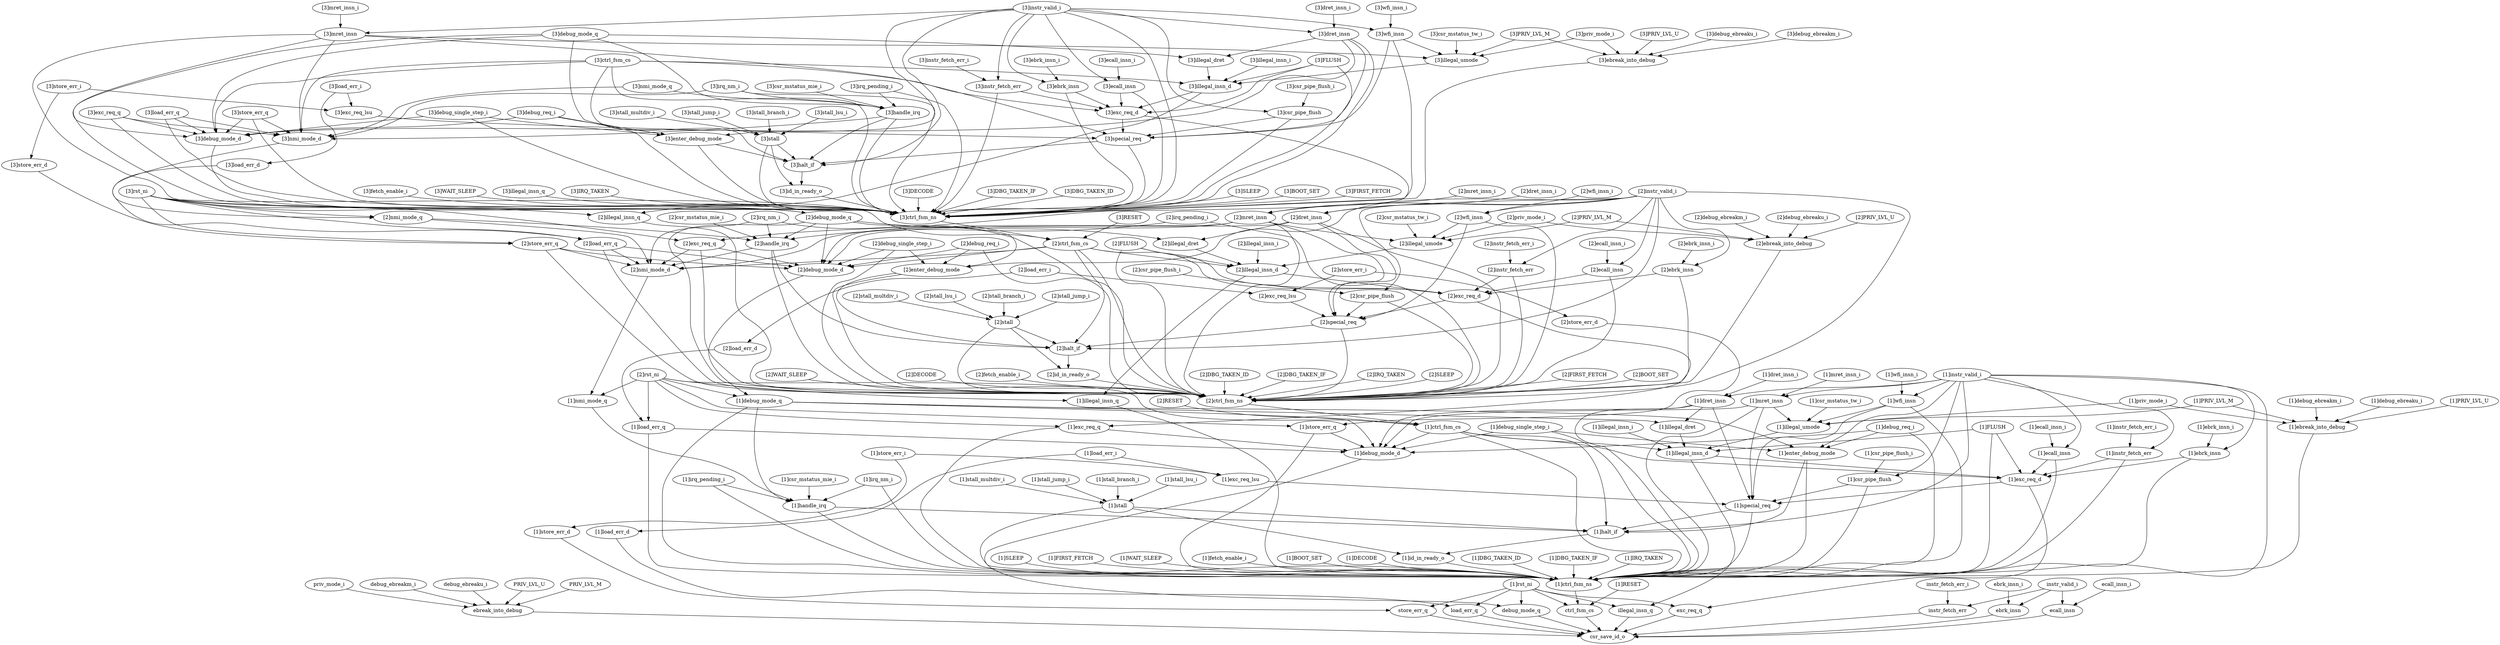 strict digraph "" {
	"[3]irq_nm_i"	 [complexity=64,
		importance=2.51564948449,
		rank=0.0393070231952];
	"[3]handle_irq"	 [complexity=58,
		importance=2.51065186833,
		rank=0.043287101178];
	"[3]irq_nm_i" -> "[3]handle_irq";
	"[3]nmi_mode_d"	 [complexity=37,
		importance=0.709405354871,
		rank=0.0191731176992];
	"[3]irq_nm_i" -> "[3]nmi_mode_d";
	"[3]ctrl_fsm_ns"	 [complexity=49,
		importance=0.810922641547,
		rank=0.0165494416642];
	"[3]irq_nm_i" -> "[3]ctrl_fsm_ns";
	"[1]special_req"	 [complexity=10,
		importance=0.623488914156,
		rank=0.0623488914156];
	"[1]ctrl_fsm_ns"	 [complexity=3,
		importance=0.179937929059,
		rank=0.0599793096864];
	"[1]special_req" -> "[1]ctrl_fsm_ns";
	"[1]halt_if"	 [complexity=7,
		importance=0.20277862224,
		rank=0.0289683746058];
	"[1]special_req" -> "[1]halt_if";
	"[3]exc_req_lsu"	 [complexity=63,
		importance=2.5239393185,
		rank=0.0400625288651];
	"[3]special_req"	 [complexity=56,
		importance=2.51644305162,
		rank=0.0449364830646];
	"[3]exc_req_lsu" -> "[3]special_req";
	"[3]fetch_enable_i"	 [complexity=50,
		importance=0.815920257713,
		rank=0.0163184051543];
	"[3]fetch_enable_i" -> "[3]ctrl_fsm_ns";
	"[3]WAIT_SLEEP"	 [complexity=51,
		importance=0.815920257713,
		rank=0.0159984364258];
	"[3]WAIT_SLEEP" -> "[3]ctrl_fsm_ns";
	"[1]debug_mode_d"	 [complexity=6,
		importance=0.0369781354365,
		rank=0.00616302257276];
	debug_mode_q	 [complexity=4,
		importance=0.0299520606591,
		rank=0.00748801516477];
	"[1]debug_mode_d" -> debug_mode_q;
	"[2]DECODE"	 [complexity=30,
		importance=2.05418376337,
		rank=0.0684727921123];
	"[2]ctrl_fsm_ns"	 [complexity=20,
		importance=0.20491861472,
		rank=0.010245930736];
	"[2]DECODE" -> "[2]ctrl_fsm_ns";
	"[2]csr_pipe_flush"	 [complexity=34,
		importance=0.706093814734,
		rank=0.0207674651392];
	"[2]csr_pipe_flush" -> "[2]ctrl_fsm_ns";
	"[2]special_req"	 [complexity=27,
		importance=0.698430971139,
		rank=0.0258678137459];
	"[2]csr_pipe_flush" -> "[2]special_req";
	"[3]csr_pipe_flush_i"	 [complexity=66,
		importance=2.52910351138,
		rank=0.0383197501724];
	"[3]csr_pipe_flush"	 [complexity=63,
		importance=2.52410589521,
		rank=0.0400651729399];
	"[3]csr_pipe_flush_i" -> "[3]csr_pipe_flush";
	"[2]stall_multdiv_i"	 [complexity=34,
		importance=0.703267758892,
		rank=0.0206843458498];
	"[2]stall"	 [complexity=29,
		importance=0.698270142725,
		rank=0.0240782807836];
	"[2]stall_multdiv_i" -> "[2]stall";
	"[2]rst_ni"	 [complexity=19,
		importance=0.311902647017,
		rank=0.0164159287904];
	"[1]debug_mode_q"	 [complexity=21,
		importance=0.134450550067,
		rank=0.00640240714603];
	"[2]rst_ni" -> "[1]debug_mode_q";
	"[1]exc_req_q"	 [complexity=6,
		importance=0.547903658729,
		rank=0.0913172764548];
	"[2]rst_ni" -> "[1]exc_req_q";
	"[1]load_err_q"	 [complexity=6,
		importance=0.548291795781,
		rank=0.0913819659635];
	"[2]rst_ni" -> "[1]load_err_q";
	"[1]ctrl_fsm_cs"	 [complexity=18,
		importance=0.153452515425,
		rank=0.00852513974584];
	"[2]rst_ni" -> "[1]ctrl_fsm_cs";
	"[1]illegal_insn_q"	 [complexity=4,
		importance=0.189415431775,
		rank=0.0473538579436];
	"[2]rst_ni" -> "[1]illegal_insn_q";
	"[1]store_err_q"	 [complexity=6,
		importance=0.548291795781,
		rank=0.0913819659635];
	"[2]rst_ni" -> "[1]store_err_q";
	"[1]nmi_mode_q"	 [complexity=18,
		importance=0.626855905755,
		rank=0.0348253280975];
	"[2]rst_ni" -> "[1]nmi_mode_q";
	"[1]instr_valid_i"	 [complexity=15,
		importance=0.116029022309,
		rank=0.00773526815391];
	"[1]dret_insn"	 [complexity=21,
		importance=0.133245601192,
		rank=0.0063450286282];
	"[1]instr_valid_i" -> "[1]dret_insn";
	"[1]ecall_insn"	 [complexity=12,
		importance=0.111031406142,
		rank=0.0092526171785];
	"[1]instr_valid_i" -> "[1]ecall_insn";
	"[1]mret_insn"	 [complexity=24,
		importance=0.13796194997,
		rank=0.00574841458209];
	"[1]instr_valid_i" -> "[1]mret_insn";
	"[1]enter_debug_mode"	 [complexity=12,
		importance=0.816752608673,
		rank=0.0680627173894];
	"[1]instr_valid_i" -> "[1]enter_debug_mode";
	"[1]wfi_insn"	 [complexity=24,
		importance=0.13796194997,
		rank=0.00574841458209];
	"[1]instr_valid_i" -> "[1]wfi_insn";
	"[1]instr_fetch_err"	 [complexity=12,
		importance=0.111031406142,
		rank=0.0092526171785];
	"[1]instr_valid_i" -> "[1]instr_fetch_err";
	"[1]instr_valid_i" -> "[1]ctrl_fsm_ns";
	"[1]csr_pipe_flush"	 [complexity=17,
		importance=0.631151757751,
		rank=0.0371265739853];
	"[1]instr_valid_i" -> "[1]csr_pipe_flush";
	"[1]ebrk_insn"	 [complexity=12,
		importance=0.111031406142,
		rank=0.0092526171785];
	"[1]instr_valid_i" -> "[1]ebrk_insn";
	"[1]instr_valid_i" -> "[1]halt_if";
	"[2]load_err_d"	 [complexity=8,
		importance=0.554538737305,
		rank=0.0693173421631];
	"[2]load_err_d" -> "[1]load_err_q";
	"[3]illegal_umode"	 [complexity=76,
		importance=2.55431521368,
		rank=0.0336094107063];
	"[3]illegal_insn_d"	 [complexity=70,
		importance=2.54387599982,
		rank=0.0363410857118];
	"[3]illegal_umode" -> "[3]illegal_insn_d";
	"[2]WAIT_SLEEP"	 [complexity=22,
		importance=0.209916230887,
		rank=0.00954164685849];
	"[2]WAIT_SLEEP" -> "[2]ctrl_fsm_ns";
	"[1]debug_mode_q" -> "[1]debug_mode_d";
	"[1]debug_mode_q" -> "[1]enter_debug_mode";
	"[1]illegal_dret"	 [complexity=18,
		importance=0.125582757598,
		rank=0.00697681986655];
	"[1]debug_mode_q" -> "[1]illegal_dret";
	"[1]handle_irq"	 [complexity=12,
		importance=0.617697730864,
		rank=0.0514748109053];
	"[1]debug_mode_q" -> "[1]handle_irq";
	"[1]debug_mode_q" -> "[1]ctrl_fsm_ns";
	debug_ebreaku_i	 [complexity=11,
		importance=0.0402412198064,
		rank=0.00365829270967];
	ebreak_into_debug	 [complexity=4,
		importance=0.0352436036398,
		rank=0.00881090090994];
	debug_ebreaku_i -> ebreak_into_debug;
	"[2]ebreak_into_debug"	 [complexity=22,
		importance=0.21907795017,
		rank=0.00995808864407];
	"[2]ebreak_into_debug" -> "[2]ctrl_fsm_ns";
	instr_fetch_err	 [complexity=1,
		importance=0.0182049776895,
		rank=0.0182049776895];
	csr_save_id_o	 [complexity=0,
		importance=0.0105421340952,
		rank=0.0];
	instr_fetch_err -> csr_save_id_o;
	"[1]SLEEP"	 [complexity=5,
		importance=0.184935545226,
		rank=0.0369871090451];
	"[1]SLEEP" -> "[1]ctrl_fsm_ns";
	"[1]FIRST_FETCH"	 [complexity=7,
		importance=0.364873474285,
		rank=0.0521247820407];
	"[1]FIRST_FETCH" -> "[1]ctrl_fsm_ns";
	"[1]exc_req_q" -> "[1]debug_mode_d";
	"[1]exc_req_q" -> "[1]ctrl_fsm_ns";
	"[1]debug_req_i"	 [complexity=17,
		importance=0.821750224839,
		rank=0.04833824852];
	"[1]debug_req_i" -> "[1]debug_mode_d";
	"[1]debug_req_i" -> "[1]enter_debug_mode";
	"[1]debug_req_i" -> "[1]ctrl_fsm_ns";
	"[2]debug_req_i"	 [complexity=34,
		importance=0.921672967484,
		rank=0.0271080284554];
	"[2]enter_debug_mode"	 [complexity=29,
		importance=0.916675351317,
		rank=0.031609494873];
	"[2]debug_req_i" -> "[2]enter_debug_mode";
	"[2]debug_mode_d"	 [complexity=23,
		importance=0.141476624844,
		rank=0.00615115760192];
	"[2]debug_req_i" -> "[2]debug_mode_d";
	"[2]debug_req_i" -> "[2]ctrl_fsm_ns";
	"[2]halt_if"	 [complexity=24,
		importance=0.227759307902,
		rank=0.00948997116256];
	"[2]enter_debug_mode" -> "[2]halt_if";
	"[2]enter_debug_mode" -> "[2]ctrl_fsm_ns";
	"[3]ecall_insn"	 [complexity=70,
		importance=2.53504751345,
		rank=0.0362149644778];
	"[3]exc_req_d"	 [complexity=63,
		importance=2.52738466985,
		rank=0.0401172169818];
	"[3]ecall_insn" -> "[3]exc_req_d";
	"[3]ecall_insn" -> "[3]ctrl_fsm_ns";
	"[1]rst_ni"	 [complexity=4,
		importance=0.189851504793,
		rank=0.0474628761981];
	"[1]rst_ni" -> debug_mode_q;
	store_err_q	 [complexity=3,
		importance=0.0928150813654,
		rank=0.0309383604551];
	"[1]rst_ni" -> store_err_q;
	illegal_insn_q	 [complexity=1,
		importance=0.0200196368106,
		rank=0.0200196368106];
	"[1]rst_ni" -> illegal_insn_q;
	exc_req_q	 [complexity=3,
		importance=0.092426944313,
		rank=0.0308089814377];
	"[1]rst_ni" -> exc_req_q;
	ctrl_fsm_cs	 [complexity=1,
		importance=0.128471829764,
		rank=0.128471829764];
	"[1]rst_ni" -> ctrl_fsm_cs;
	load_err_q	 [complexity=3,
		importance=0.0928150813654,
		rank=0.0309383604551];
	"[1]rst_ni" -> load_err_q;
	"[2]SLEEP"	 [complexity=22,
		importance=0.209916230887,
		rank=0.00954164685849];
	"[2]SLEEP" -> "[2]ctrl_fsm_ns";
	"[3]store_err_i"	 [complexity=66,
		importance=2.52893693467,
		rank=0.0383172262828];
	"[3]store_err_i" -> "[3]exc_req_lsu";
	"[3]store_err_d"	 [complexity=25,
		importance=0.629480794288,
		rank=0.0251792317715];
	"[3]store_err_i" -> "[3]store_err_d";
	debug_mode_q -> csr_save_id_o;
	"[2]ecall_insn"	 [complexity=41,
		importance=0.717035432969,
		rank=0.0174886690968];
	"[2]ecall_insn" -> "[2]ctrl_fsm_ns";
	"[2]exc_req_d"	 [complexity=34,
		importance=0.709372589374,
		rank=0.0208638996875];
	"[2]ecall_insn" -> "[2]exc_req_d";
	"[2]store_err_i"	 [complexity=37,
		importance=0.710924854186,
		rank=0.0192141852483];
	"[2]store_err_d"	 [complexity=8,
		importance=0.554538737305,
		rank=0.0693173421631];
	"[2]store_err_i" -> "[2]store_err_d";
	"[2]exc_req_lsu"	 [complexity=34,
		importance=0.70592723802,
		rank=0.0207625658241];
	"[2]store_err_i" -> "[2]exc_req_lsu";
	"[2]dret_insn"	 [complexity=50,
		importance=0.739249628019,
		rank=0.0147849925604];
	"[2]dret_insn" -> "[2]debug_mode_d";
	"[2]dret_insn" -> "[2]ctrl_fsm_ns";
	"[2]illegal_dret"	 [complexity=47,
		importance=0.731586784424,
		rank=0.0155656762643];
	"[2]dret_insn" -> "[2]illegal_dret";
	"[2]dret_insn" -> "[2]special_req";
	"[2]stall_lsu_i"	 [complexity=34,
		importance=0.703267758892,
		rank=0.0206843458498];
	"[2]stall_lsu_i" -> "[2]stall";
	"[2]store_err_d" -> "[1]store_err_q";
	"[3]PRIV_LVL_M"	 [complexity=58,
		importance=0.830079593163,
		rank=0.0143117171235];
	"[3]PRIV_LVL_M" -> "[3]illegal_umode";
	"[3]ebreak_into_debug"	 [complexity=51,
		importance=0.825081976996,
		rank=0.0161780779803];
	"[3]PRIV_LVL_M" -> "[3]ebreak_into_debug";
	"[2]load_err_q"	 [complexity=23,
		importance=0.623233852765,
		rank=0.0270971240332];
	"[2]load_err_q" -> "[2]debug_mode_d";
	"[2]load_err_q" -> "[2]ctrl_fsm_ns";
	"[2]nmi_mode_d"	 [complexity=20,
		importance=0.634463297887,
		rank=0.0317231648944];
	"[2]load_err_q" -> "[2]nmi_mode_d";
	"[1]stall_multdiv_i"	 [complexity=17,
		importance=0.628325701909,
		rank=0.0369603354064];
	"[1]stall"	 [complexity=12,
		importance=0.623328085742,
		rank=0.0519440071452];
	"[1]stall_multdiv_i" -> "[1]stall";
	ebrk_insn_i	 [complexity=4,
		importance=0.0232025938562,
		rank=0.00580064846405];
	ebrk_insn	 [complexity=1,
		importance=0.0182049776895,
		rank=0.0182049776895];
	ebrk_insn_i -> ebrk_insn;
	"[2]load_err_i"	 [complexity=37,
		importance=0.710924854186,
		rank=0.0192141852483];
	"[2]load_err_i" -> "[2]load_err_d";
	"[2]load_err_i" -> "[2]exc_req_lsu";
	"[3]store_err_q"	 [complexity=52,
		importance=2.44124593324,
		rank=0.0469470371778];
	"[3]store_err_q" -> "[3]nmi_mode_d";
	"[3]debug_mode_d"	 [complexity=52,
		importance=0.747480651671,
		rank=0.0143746279167];
	"[3]store_err_q" -> "[3]debug_mode_d";
	"[3]store_err_q" -> "[3]ctrl_fsm_ns";
	"[1]RESET"	 [complexity=3,
		importance=0.133469445931,
		rank=0.0444898153102];
	"[1]RESET" -> ctrl_fsm_cs;
	"[2]store_err_q"	 [complexity=23,
		importance=0.623233852765,
		rank=0.0270971240332];
	"[2]store_err_q" -> "[2]debug_mode_d";
	"[2]store_err_q" -> "[2]ctrl_fsm_ns";
	"[2]store_err_q" -> "[2]nmi_mode_d";
	"[1]dret_insn" -> "[1]special_req";
	"[1]dret_insn" -> "[1]debug_mode_d";
	"[1]dret_insn" -> "[1]illegal_dret";
	"[1]dret_insn" -> "[1]ctrl_fsm_ns";
	"[3]csr_mstatus_mie_i"	 [complexity=64,
		importance=2.51564948449,
		rank=0.0393070231952];
	"[3]csr_mstatus_mie_i" -> "[3]handle_irq";
	instr_fetch_err_i	 [complexity=4,
		importance=0.0232025938562,
		rank=0.00580064846405];
	instr_fetch_err_i -> instr_fetch_err;
	"[1]csr_mstatus_tw_i"	 [complexity=24,
		importance=0.135296722542,
		rank=0.00563736343927];
	"[1]illegal_umode"	 [complexity=18,
		importance=0.130299106376,
		rank=0.0072388392431];
	"[1]csr_mstatus_tw_i" -> "[1]illegal_umode";
	"[3]illegal_insn_q"	 [complexity=50,
		importance=0.820400144262,
		rank=0.0164080028852];
	"[3]illegal_insn_q" -> "[3]ctrl_fsm_ns";
	"[1]ecall_insn" -> "[1]ctrl_fsm_ns";
	"[1]exc_req_d"	 [complexity=5,
		importance=0.103368562548,
		rank=0.0206737125095];
	"[1]ecall_insn" -> "[1]exc_req_d";
	"[2]debug_mode_q"	 [complexity=50,
		importance=0.740454576893,
		rank=0.0148090915379];
	"[2]debug_mode_q" -> "[2]enter_debug_mode";
	"[2]debug_mode_q" -> "[2]debug_mode_d";
	"[2]handle_irq"	 [complexity=29,
		importance=0.692639787847,
		rank=0.0238841306154];
	"[2]debug_mode_q" -> "[2]handle_irq";
	"[2]debug_mode_q" -> "[2]ctrl_fsm_ns";
	"[2]debug_mode_q" -> "[2]illegal_dret";
	"[2]illegal_insn_q"	 [complexity=21,
		importance=0.214396117436,
		rank=0.0102093389255];
	"[3]illegal_insn_d" -> "[2]illegal_insn_q";
	"[3]illegal_insn_d" -> "[3]exc_req_d";
	"[2]fetch_enable_i"	 [complexity=21,
		importance=0.209916230887,
		rank=0.00999601099461];
	"[2]fetch_enable_i" -> "[2]ctrl_fsm_ns";
	"[2]csr_mstatus_mie_i"	 [complexity=35,
		importance=0.697637404014,
		rank=0.0199324972575];
	"[2]csr_mstatus_mie_i" -> "[2]handle_irq";
	"[2]id_in_ready_o"	 [complexity=21,
		importance=0.214235016212,
		rank=0.0102016674387];
	"[2]id_in_ready_o" -> "[2]ctrl_fsm_ns";
	"[2]debug_mode_d" -> "[1]debug_mode_q";
	"[2]DBG_TAKEN_ID"	 [complexity=22,
		importance=0.209916230887,
		rank=0.00954164685849];
	"[2]DBG_TAKEN_ID" -> "[2]ctrl_fsm_ns";
	"[3]illegal_insn_i"	 [complexity=76,
		importance=2.54887361599,
		rank=0.0335378107367];
	"[3]illegal_insn_i" -> "[3]illegal_insn_d";
	"[2]DBG_TAKEN_IF"	 [complexity=26,
		importance=0.619753460327,
		rank=0.023836671551];
	"[2]DBG_TAKEN_IF" -> "[2]ctrl_fsm_ns";
	"[1]WAIT_SLEEP"	 [complexity=5,
		importance=0.184935545226,
		rank=0.0369871090451];
	"[1]WAIT_SLEEP" -> "[1]ctrl_fsm_ns";
	"[3]priv_mode_i"	 [complexity=58,
		importance=0.830079593163,
		rank=0.0143117171235];
	"[3]priv_mode_i" -> "[3]illegal_umode";
	"[3]priv_mode_i" -> "[3]ebreak_into_debug";
	"[1]illegal_insn_d"	 [complexity=12,
		importance=0.119859892518,
		rank=0.00998832437647];
	"[1]illegal_insn_d" -> illegal_insn_q;
	"[1]illegal_insn_d" -> "[1]exc_req_d";
	"[2]instr_fetch_err_i"	 [complexity=44,
		importance=0.722033049135,
		rank=0.0164098420258];
	"[2]instr_fetch_err"	 [complexity=41,
		importance=0.717035432969,
		rank=0.0174886690968];
	"[2]instr_fetch_err_i" -> "[2]instr_fetch_err";
	"[3]halt_if"	 [complexity=53,
		importance=0.833763334728,
		rank=0.0157313836741];
	"[3]handle_irq" -> "[3]halt_if";
	"[3]handle_irq" -> "[3]nmi_mode_d";
	"[3]handle_irq" -> "[3]ctrl_fsm_ns";
	"[3]ebrk_insn"	 [complexity=70,
		importance=2.53504751345,
		rank=0.0362149644778];
	"[3]ebrk_insn" -> "[3]exc_req_d";
	"[3]ebrk_insn" -> "[3]ctrl_fsm_ns";
	"[1]load_err_q" -> "[1]debug_mode_d";
	"[1]load_err_q" -> "[1]ctrl_fsm_ns";
	"[3]FLUSH"	 [complexity=76,
		importance=2.54887361599,
		rank=0.0335378107367];
	"[3]FLUSH" -> "[3]illegal_insn_d";
	"[3]FLUSH" -> "[3]exc_req_d";
	"[3]FLUSH" -> "[3]ctrl_fsm_ns";
	"[1]irq_pending_i"	 [complexity=18,
		importance=0.62269534703,
		rank=0.0345941859461];
	"[1]irq_pending_i" -> "[1]handle_irq";
	"[1]irq_pending_i" -> "[1]ctrl_fsm_ns";
	"[3]debug_single_step_i"	 [complexity=63,
		importance=3.34568907479,
		rank=0.0531061757903];
	"[3]enter_debug_mode"	 [complexity=58,
		importance=3.34069145862,
		rank=0.0575981285969];
	"[3]debug_single_step_i" -> "[3]enter_debug_mode";
	"[3]debug_single_step_i" -> "[3]debug_mode_d";
	"[3]debug_single_step_i" -> "[3]ctrl_fsm_ns";
	"[3]IRQ_TAKEN"	 [complexity=55,
		importance=2.43776554081,
		rank=0.0443230098328];
	"[3]IRQ_TAKEN" -> "[3]ctrl_fsm_ns";
	"[1]ctrl_fsm_cs" -> "[1]debug_mode_d";
	"[1]ctrl_fsm_cs" -> "[1]illegal_insn_d";
	"[1]ctrl_fsm_cs" -> "[1]ctrl_fsm_ns";
	"[1]ctrl_fsm_cs" -> "[1]exc_req_d";
	"[1]ctrl_fsm_cs" -> "[1]halt_if";
	"[1]mret_insn" -> "[1]special_req";
	"[1]mret_insn" -> "[1]debug_mode_d";
	"[1]mret_insn" -> "[1]ctrl_fsm_ns";
	"[1]mret_insn" -> "[1]illegal_umode";
	"[1]enter_debug_mode" -> "[1]ctrl_fsm_ns";
	"[1]enter_debug_mode" -> "[1]halt_if";
	"[2]wfi_insn"	 [complexity=53,
		importance=0.743965976797,
		rank=0.0140370939018];
	"[2]wfi_insn" -> "[2]ctrl_fsm_ns";
	"[2]wfi_insn" -> "[2]special_req";
	"[2]illegal_umode"	 [complexity=47,
		importance=0.736303133202,
		rank=0.0156660241107];
	"[2]wfi_insn" -> "[2]illegal_umode";
	"[1]illegal_insn_q" -> "[1]ctrl_fsm_ns";
	"[3]irq_pending_i"	 [complexity=64,
		importance=2.51564948449,
		rank=0.0393070231952];
	"[3]irq_pending_i" -> "[3]handle_irq";
	"[3]irq_pending_i" -> "[3]ctrl_fsm_ns";
	"[3]nmi_mode_q"	 [complexity=64,
		importance=2.51981004322,
		rank=0.0393720319253];
	"[3]nmi_mode_q" -> "[3]handle_irq";
	"[3]nmi_mode_q" -> "[3]nmi_mode_d";
	"[1]PRIV_LVL_M"	 [complexity=24,
		importance=0.135296722542,
		rank=0.00563736343927];
	"[1]ebreak_into_debug"	 [complexity=5,
		importance=0.194097264508,
		rank=0.0388194529017];
	"[1]PRIV_LVL_M" -> "[1]ebreak_into_debug";
	"[1]PRIV_LVL_M" -> "[1]illegal_umode";
	PRIV_LVL_U	 [complexity=11,
		importance=0.0402412198064,
		rank=0.00365829270967];
	PRIV_LVL_U -> ebreak_into_debug;
	"[1]wfi_insn" -> "[1]special_req";
	"[1]wfi_insn" -> "[1]ctrl_fsm_ns";
	"[1]wfi_insn" -> "[1]illegal_umode";
	"[3]instr_valid_i"	 [complexity=73,
		importance=2.54004512961,
		rank=0.0347951387618];
	"[3]instr_valid_i" -> "[3]ecall_insn";
	"[3]instr_valid_i" -> "[3]ebrk_insn";
	"[3]instr_valid_i" -> "[3]halt_if";
	"[3]wfi_insn"	 [complexity=82,
		importance=2.56197805728,
		rank=0.0312436348448];
	"[3]instr_valid_i" -> "[3]wfi_insn";
	"[3]dret_insn"	 [complexity=79,
		importance=2.5572617085,
		rank=0.0323704013734];
	"[3]instr_valid_i" -> "[3]dret_insn";
	"[3]mret_insn"	 [complexity=82,
		importance=2.56197805728,
		rank=0.0312436348448];
	"[3]instr_valid_i" -> "[3]mret_insn";
	"[3]instr_valid_i" -> "[3]enter_debug_mode";
	"[3]instr_fetch_err"	 [complexity=70,
		importance=2.53504751345,
		rank=0.0362149644778];
	"[3]instr_valid_i" -> "[3]instr_fetch_err";
	"[3]instr_valid_i" -> "[3]ctrl_fsm_ns";
	"[3]instr_valid_i" -> "[3]csr_pipe_flush";
	"[1]id_in_ready_o"	 [complexity=4,
		importance=0.189254330551,
		rank=0.0473135826378];
	"[1]stall" -> "[1]id_in_ready_o";
	"[1]stall" -> "[1]ctrl_fsm_ns";
	"[1]stall" -> "[1]halt_if";
	"[3]ctrl_fsm_cs"	 [complexity=76,
		importance=2.57746862273,
		rank=0.0339140608254];
	"[3]ctrl_fsm_cs" -> "[3]illegal_insn_d";
	"[3]ctrl_fsm_cs" -> "[3]halt_if";
	"[3]ctrl_fsm_cs" -> "[3]nmi_mode_d";
	"[3]ctrl_fsm_cs" -> "[3]debug_mode_d";
	"[3]ctrl_fsm_cs" -> "[3]exc_req_d";
	"[3]ctrl_fsm_cs" -> "[3]ctrl_fsm_ns";
	"[3]illegal_dret"	 [complexity=76,
		importance=2.5495988649,
		rank=0.0335473534856];
	"[3]illegal_dret" -> "[3]illegal_insn_d";
	"[1]store_err_q" -> "[1]debug_mode_d";
	"[1]store_err_q" -> "[1]ctrl_fsm_ns";
	"[3]mret_insn_i"	 [complexity=85,
		importance=2.56697567344,
		rank=0.0301997138052];
	"[3]mret_insn_i" -> "[3]mret_insn";
	"[2]handle_irq" -> "[2]halt_if";
	"[2]handle_irq" -> "[2]ctrl_fsm_ns";
	"[2]handle_irq" -> "[2]nmi_mode_d";
	"[2]mret_insn_i"	 [complexity=56,
		importance=0.748963592963,
		rank=0.0133743498743];
	"[2]mret_insn"	 [complexity=53,
		importance=0.743965976797,
		rank=0.0140370939018];
	"[2]mret_insn_i" -> "[2]mret_insn";
	"[1]store_err_i"	 [complexity=20,
		importance=0.635982797203,
		rank=0.0317991398601];
	"[1]store_err_d"	 [complexity=5,
		importance=0.0990620228888,
		rank=0.0198124045778];
	"[1]store_err_i" -> "[1]store_err_d";
	"[1]exc_req_lsu"	 [complexity=17,
		importance=0.630985181036,
		rank=0.0371167753551];
	"[1]store_err_i" -> "[1]exc_req_lsu";
	"[3]DECODE"	 [complexity=59,
		importance=8.11422403163,
		rank=0.137529220875];
	"[3]DECODE" -> "[3]ctrl_fsm_ns";
	PRIV_LVL_M	 [complexity=11,
		importance=0.0402412198064,
		rank=0.00365829270967];
	PRIV_LVL_M -> ebreak_into_debug;
	"[1]store_err_d" -> store_err_q;
	"[1]fetch_enable_i"	 [complexity=4,
		importance=0.184935545226,
		rank=0.0462338863064];
	"[1]fetch_enable_i" -> "[1]ctrl_fsm_ns";
	"[2]FLUSH"	 [complexity=47,
		importance=0.730861535511,
		rank=0.0155502454364];
	"[2]illegal_insn_d"	 [complexity=41,
		importance=0.725863919344,
		rank=0.0177039980328];
	"[2]FLUSH" -> "[2]illegal_insn_d";
	"[2]FLUSH" -> "[2]ctrl_fsm_ns";
	"[2]FLUSH" -> "[2]exc_req_d";
	"[2]illegal_insn_d" -> "[1]illegal_insn_q";
	"[2]illegal_insn_d" -> "[2]exc_req_d";
	"[2]halt_if" -> "[2]id_in_ready_o";
	"[3]id_in_ready_o"	 [complexity=50,
		importance=0.820239043039,
		rank=0.0164047808608];
	"[3]halt_if" -> "[3]id_in_ready_o";
	instr_valid_i	 [complexity=4,
		importance=0.0232025938562,
		rank=0.00580064846405];
	instr_valid_i -> instr_fetch_err;
	ecall_insn	 [complexity=1,
		importance=0.0182049776895,
		rank=0.0182049776895];
	instr_valid_i -> ecall_insn;
	instr_valid_i -> ebrk_insn;
	"[2]illegal_insn_i"	 [complexity=47,
		importance=0.730861535511,
		rank=0.0155502454364];
	"[2]illegal_insn_i" -> "[2]illegal_insn_d";
	"[3]debug_req_i"	 [complexity=63,
		importance=3.34568907479,
		rank=0.0531061757903];
	"[3]debug_req_i" -> "[3]enter_debug_mode";
	"[3]debug_req_i" -> "[3]debug_mode_d";
	"[3]debug_req_i" -> "[3]ctrl_fsm_ns";
	"[1]stall_jump_i"	 [complexity=17,
		importance=0.628325701909,
		rank=0.0369603354064];
	"[1]stall_jump_i" -> "[1]stall";
	"[3]DBG_TAKEN_IF"	 [complexity=55,
		importance=2.43776554081,
		rank=0.0443230098328];
	"[3]DBG_TAKEN_IF" -> "[3]ctrl_fsm_ns";
	"[2]illegal_insn_q" -> "[2]ctrl_fsm_ns";
	"[3]DBG_TAKEN_ID"	 [complexity=51,
		importance=0.815920257713,
		rank=0.0159984364258];
	"[3]DBG_TAKEN_ID" -> "[3]ctrl_fsm_ns";
	"[1]irq_nm_i"	 [complexity=18,
		importance=0.62269534703,
		rank=0.0345941859461];
	"[1]irq_nm_i" -> "[1]handle_irq";
	"[1]irq_nm_i" -> "[1]ctrl_fsm_ns";
	"[2]stall_branch_i"	 [complexity=34,
		importance=0.703267758892,
		rank=0.0206843458498];
	"[2]stall_branch_i" -> "[2]stall";
	"[3]special_req" -> "[3]halt_if";
	"[3]special_req" -> "[3]ctrl_fsm_ns";
	"[2]ctrl_fsm_ns" -> "[1]ctrl_fsm_cs";
	ebreak_into_debug -> csr_save_id_o;
	"[2]irq_nm_i"	 [complexity=35,
		importance=0.697637404014,
		rank=0.0199324972575];
	"[2]irq_nm_i" -> "[2]handle_irq";
	"[2]irq_nm_i" -> "[2]ctrl_fsm_ns";
	"[2]irq_nm_i" -> "[2]nmi_mode_d";
	"[3]ecall_insn_i"	 [complexity=73,
		importance=2.54004512961,
		rank=0.0347951387618];
	"[3]ecall_insn_i" -> "[3]ecall_insn";
	"[1]ebreak_into_debug" -> "[1]ctrl_fsm_ns";
	"[1]csr_mstatus_mie_i"	 [complexity=18,
		importance=0.62269534703,
		rank=0.0345941859461];
	"[1]csr_mstatus_mie_i" -> "[1]handle_irq";
	ecall_insn -> csr_save_id_o;
	"[1]instr_fetch_err_i"	 [complexity=15,
		importance=0.116029022309,
		rank=0.00773526815391];
	"[1]instr_fetch_err_i" -> "[1]instr_fetch_err";
	"[2]instr_fetch_err" -> "[2]ctrl_fsm_ns";
	"[2]instr_fetch_err" -> "[2]exc_req_d";
	"[1]nmi_mode_q" -> "[1]handle_irq";
	"[3]rst_ni"	 [complexity=24,
		importance=1.2514653217,
		rank=0.052144388404];
	"[3]rst_ni" -> "[2]load_err_q";
	"[3]rst_ni" -> "[2]store_err_q";
	"[3]rst_ni" -> "[2]debug_mode_q";
	"[3]rst_ni" -> "[2]illegal_insn_q";
	"[2]ctrl_fsm_cs"	 [complexity=47,
		importance=0.759456542252,
		rank=0.0161586498351];
	"[3]rst_ni" -> "[2]ctrl_fsm_cs";
	"[2]exc_req_q"	 [complexity=23,
		importance=0.622845715712,
		rank=0.0270802485092];
	"[3]rst_ni" -> "[2]exc_req_q";
	"[2]nmi_mode_q"	 [complexity=35,
		importance=0.701797962739,
		rank=0.020051370364];
	"[3]rst_ni" -> "[2]nmi_mode_q";
	"[1]ecall_insn_i"	 [complexity=15,
		importance=0.116029022309,
		rank=0.00773526815391];
	"[1]ecall_insn_i" -> "[1]ecall_insn";
	"[2]mret_insn" -> "[2]debug_mode_d";
	"[2]mret_insn" -> "[2]ctrl_fsm_ns";
	"[2]mret_insn" -> "[2]nmi_mode_d";
	"[2]mret_insn" -> "[2]special_req";
	"[2]mret_insn" -> "[2]illegal_umode";
	"[3]wfi_insn" -> "[3]illegal_umode";
	"[3]wfi_insn" -> "[3]special_req";
	"[3]wfi_insn" -> "[3]ctrl_fsm_ns";
	"[1]debug_ebreaku_i"	 [complexity=12,
		importance=0.199094880675,
		rank=0.0165912400563];
	"[1]debug_ebreaku_i" -> "[1]ebreak_into_debug";
	"[3]debug_ebreakm_i"	 [complexity=58,
		importance=0.830079593163,
		rank=0.0143117171235];
	"[3]debug_ebreakm_i" -> "[3]ebreak_into_debug";
	"[1]PRIV_LVL_U"	 [complexity=12,
		importance=0.199094880675,
		rank=0.0165912400563];
	"[1]PRIV_LVL_U" -> "[1]ebreak_into_debug";
	"[1]id_in_ready_o" -> "[1]ctrl_fsm_ns";
	ebrk_insn -> csr_save_id_o;
	"[1]illegal_dret" -> "[1]illegal_insn_d";
	"[2]exc_req_lsu" -> "[2]special_req";
	"[1]debug_single_step_i"	 [complexity=17,
		importance=0.821750224839,
		rank=0.04833824852];
	"[1]debug_single_step_i" -> "[1]debug_mode_d";
	"[1]debug_single_step_i" -> "[1]enter_debug_mode";
	"[1]debug_single_step_i" -> "[1]ctrl_fsm_ns";
	"[1]handle_irq" -> "[1]ctrl_fsm_ns";
	"[1]handle_irq" -> "[1]halt_if";
	"[1]csr_pipe_flush_i"	 [complexity=20,
		importance=0.636149373917,
		rank=0.0318074686959];
	"[1]csr_pipe_flush_i" -> "[1]csr_pipe_flush";
	"[1]stall_branch_i"	 [complexity=17,
		importance=0.628325701909,
		rank=0.0369603354064];
	"[1]stall_branch_i" -> "[1]stall";
	"[3]stall_lsu_i"	 [complexity=63,
		importance=2.52127983937,
		rank=0.0400203149107];
	"[3]stall"	 [complexity=58,
		importance=2.5162822232,
		rank=0.0433841762621];
	"[3]stall_lsu_i" -> "[3]stall";
	"[2]debug_ebreaku_i"	 [complexity=29,
		importance=0.224075566336,
		rank=0.00772674366677];
	"[2]debug_ebreaku_i" -> "[2]ebreak_into_debug";
	"[2]dret_insn_i"	 [complexity=53,
		importance=0.744247244185,
		rank=0.0140424008337];
	"[2]dret_insn_i" -> "[2]dret_insn";
	"[1]instr_fetch_err" -> "[1]ctrl_fsm_ns";
	"[1]instr_fetch_err" -> "[1]exc_req_d";
	"[1]ebrk_insn_i"	 [complexity=15,
		importance=0.116029022309,
		rank=0.00773526815391];
	"[1]ebrk_insn_i" -> "[1]ebrk_insn";
	store_err_q -> csr_save_id_o;
	"[1]BOOT_SET"	 [complexity=5,
		importance=0.184935545226,
		rank=0.0369871090451];
	"[1]BOOT_SET" -> "[1]ctrl_fsm_ns";
	"[3]dret_insn" -> "[3]illegal_dret";
	"[3]dret_insn" -> "[3]special_req";
	"[3]dret_insn" -> "[3]debug_mode_d";
	"[3]dret_insn" -> "[3]ctrl_fsm_ns";
	"[3]id_in_ready_o" -> "[3]ctrl_fsm_ns";
	"[2]IRQ_TAKEN"	 [complexity=26,
		importance=0.619753460327,
		rank=0.023836671551];
	"[2]IRQ_TAKEN" -> "[2]ctrl_fsm_ns";
	"[3]nmi_mode_d" -> "[2]nmi_mode_q";
	"[2]priv_mode_i"	 [complexity=29,
		importance=0.224075566336,
		rank=0.00772674366677];
	"[2]priv_mode_i" -> "[2]ebreak_into_debug";
	"[2]priv_mode_i" -> "[2]illegal_umode";
	"[3]ebreak_into_debug" -> "[3]ctrl_fsm_ns";
	"[2]ebrk_insn"	 [complexity=41,
		importance=0.717035432969,
		rank=0.0174886690968];
	"[2]ebrk_insn" -> "[2]ctrl_fsm_ns";
	"[2]ebrk_insn" -> "[2]exc_req_d";
	"[2]PRIV_LVL_M"	 [complexity=29,
		importance=0.224075566336,
		rank=0.00772674366677];
	"[2]PRIV_LVL_M" -> "[2]ebreak_into_debug";
	"[2]PRIV_LVL_M" -> "[2]illegal_umode";
	"[3]PRIV_LVL_U"	 [complexity=58,
		importance=0.830079593163,
		rank=0.0143117171235];
	"[3]PRIV_LVL_U" -> "[3]ebreak_into_debug";
	illegal_insn_q -> csr_save_id_o;
	"[2]ctrl_fsm_cs" -> "[2]debug_mode_d";
	"[2]ctrl_fsm_cs" -> "[2]illegal_insn_d";
	"[2]ctrl_fsm_cs" -> "[2]halt_if";
	"[2]ctrl_fsm_cs" -> "[2]ctrl_fsm_ns";
	"[2]ctrl_fsm_cs" -> "[2]exc_req_d";
	"[2]ctrl_fsm_cs" -> "[2]nmi_mode_d";
	"[1]DECODE"	 [complexity=13,
		importance=1.80437690676,
		rank=0.138798223597];
	"[1]DECODE" -> "[1]ctrl_fsm_ns";
	"[1]mret_insn_i"	 [complexity=27,
		importance=0.142959566137,
		rank=0.00529479874581];
	"[1]mret_insn_i" -> "[1]mret_insn";
	"[2]csr_mstatus_tw_i"	 [complexity=53,
		importance=0.741300749369,
		rank=0.0139868065919];
	"[2]csr_mstatus_tw_i" -> "[2]illegal_umode";
	"[1]ctrl_fsm_ns" -> ctrl_fsm_cs;
	"[1]exc_req_d" -> "[1]special_req";
	"[1]exc_req_d" -> exc_req_q;
	"[2]PRIV_LVL_U"	 [complexity=29,
		importance=0.224075566336,
		rank=0.00772674366677];
	"[2]PRIV_LVL_U" -> "[2]ebreak_into_debug";
	"[3]mret_insn" -> "[3]illegal_umode";
	"[3]mret_insn" -> "[3]special_req";
	"[3]mret_insn" -> "[3]nmi_mode_d";
	"[3]mret_insn" -> "[3]debug_mode_d";
	"[3]mret_insn" -> "[3]ctrl_fsm_ns";
	"[1]illegal_insn_i"	 [complexity=18,
		importance=0.124857508684,
		rank=0.00693652826024];
	"[1]illegal_insn_i" -> "[1]illegal_insn_d";
	"[3]RESET"	 [complexity=49,
		importance=0.764454158418,
		rank=0.0156011052738];
	"[3]RESET" -> "[2]ctrl_fsm_cs";
	"[3]ebrk_insn_i"	 [complexity=73,
		importance=2.54004512961,
		rank=0.0347951387618];
	"[3]ebrk_insn_i" -> "[3]ebrk_insn";
	"[1]wfi_insn_i"	 [complexity=27,
		importance=0.142959566137,
		rank=0.00529479874581];
	"[1]wfi_insn_i" -> "[1]wfi_insn";
	"[2]exc_req_d" -> "[1]exc_req_q";
	"[2]exc_req_d" -> "[2]special_req";
	"[1]FLUSH"	 [complexity=18,
		importance=0.124857508684,
		rank=0.00693652826024];
	"[1]FLUSH" -> "[1]illegal_insn_d";
	"[1]FLUSH" -> "[1]ctrl_fsm_ns";
	"[1]FLUSH" -> "[1]exc_req_d";
	"[1]illegal_umode" -> "[1]illegal_insn_d";
	"[3]load_err_i"	 [complexity=27,
		importance=0.634478410455,
		rank=0.0234992003872];
	"[3]load_err_i" -> "[3]exc_req_lsu";
	"[3]load_err_d"	 [complexity=25,
		importance=0.629480794288,
		rank=0.0251792317715];
	"[3]load_err_i" -> "[3]load_err_d";
	"[2]debug_ebreakm_i"	 [complexity=29,
		importance=0.224075566336,
		rank=0.00772674366677];
	"[2]debug_ebreakm_i" -> "[2]ebreak_into_debug";
	"[3]csr_mstatus_tw_i"	 [complexity=82,
		importance=2.55931282985,
		rank=0.0312111320713];
	"[3]csr_mstatus_tw_i" -> "[3]illegal_umode";
	"[3]load_err_d" -> "[2]load_err_q";
	"[3]enter_debug_mode" -> "[3]halt_if";
	"[3]enter_debug_mode" -> "[3]ctrl_fsm_ns";
	"[2]debug_single_step_i"	 [complexity=34,
		importance=0.921672967484,
		rank=0.0271080284554];
	"[2]debug_single_step_i" -> "[2]enter_debug_mode";
	"[2]debug_single_step_i" -> "[2]debug_mode_d";
	"[2]debug_single_step_i" -> "[2]ctrl_fsm_ns";
	"[1]dret_insn_i"	 [complexity=24,
		importance=0.138243217359,
		rank=0.00576013405662];
	"[1]dret_insn_i" -> "[1]dret_insn";
	priv_mode_i	 [complexity=11,
		importance=0.0402412198064,
		rank=0.00365829270967];
	priv_mode_i -> ebreak_into_debug;
	"[2]illegal_dret" -> "[2]illegal_insn_d";
	"[1]load_err_i"	 [complexity=20,
		importance=0.635982797203,
		rank=0.0317991398601];
	"[1]load_err_d"	 [complexity=5,
		importance=0.0990620228888,
		rank=0.0198124045778];
	"[1]load_err_i" -> "[1]load_err_d";
	"[1]load_err_i" -> "[1]exc_req_lsu";
	"[2]instr_valid_i"	 [complexity=44,
		importance=0.722033049135,
		rank=0.0164098420258];
	"[2]instr_valid_i" -> "[2]csr_pipe_flush";
	"[2]instr_valid_i" -> "[2]enter_debug_mode";
	"[2]instr_valid_i" -> "[2]ecall_insn";
	"[2]instr_valid_i" -> "[2]dret_insn";
	"[2]instr_valid_i" -> "[2]wfi_insn";
	"[2]instr_valid_i" -> "[2]halt_if";
	"[2]instr_valid_i" -> "[2]ctrl_fsm_ns";
	"[2]instr_valid_i" -> "[2]instr_fetch_err";
	"[2]instr_valid_i" -> "[2]mret_insn";
	"[2]instr_valid_i" -> "[2]ebrk_insn";
	"[1]csr_pipe_flush" -> "[1]special_req";
	"[1]csr_pipe_flush" -> "[1]ctrl_fsm_ns";
	"[1]load_err_d" -> load_err_q;
	"[3]load_err_q"	 [complexity=52,
		importance=2.44124593324,
		rank=0.0469470371778];
	"[3]load_err_q" -> "[3]nmi_mode_d";
	"[3]load_err_q" -> "[3]debug_mode_d";
	"[3]load_err_q" -> "[3]ctrl_fsm_ns";
	"[2]exc_req_q" -> "[2]debug_mode_d";
	"[2]exc_req_q" -> "[2]ctrl_fsm_ns";
	"[2]exc_req_q" -> "[2]nmi_mode_d";
	"[3]dret_insn_i"	 [complexity=82,
		importance=2.56225932466,
		rank=0.0312470649349];
	"[3]dret_insn_i" -> "[3]dret_insn";
	"[3]stall_multdiv_i"	 [complexity=63,
		importance=2.52127983937,
		rank=0.0400203149107];
	"[3]stall_multdiv_i" -> "[3]stall";
	"[3]SLEEP"	 [complexity=51,
		importance=0.815920257713,
		rank=0.0159984364258];
	"[3]SLEEP" -> "[3]ctrl_fsm_ns";
	"[1]DBG_TAKEN_ID"	 [complexity=5,
		importance=0.184935545226,
		rank=0.0369871090451];
	"[1]DBG_TAKEN_ID" -> "[1]ctrl_fsm_ns";
	"[2]stall_jump_i"	 [complexity=34,
		importance=0.703267758892,
		rank=0.0206843458498];
	"[2]stall_jump_i" -> "[2]stall";
	"[1]DBG_TAKEN_IF"	 [complexity=9,
		importance=0.544811403344,
		rank=0.0605346003715];
	"[1]DBG_TAKEN_IF" -> "[1]ctrl_fsm_ns";
	"[1]ebrk_insn" -> "[1]ctrl_fsm_ns";
	"[1]ebrk_insn" -> "[1]exc_req_d";
	"[3]debug_ebreaku_i"	 [complexity=58,
		importance=0.830079593163,
		rank=0.0143117171235];
	"[3]debug_ebreaku_i" -> "[3]ebreak_into_debug";
	"[3]stall_jump_i"	 [complexity=63,
		importance=2.52127983937,
		rank=0.0400203149107];
	"[3]stall_jump_i" -> "[3]stall";
	"[2]nmi_mode_d" -> "[1]nmi_mode_q";
	"[3]instr_fetch_err_i"	 [complexity=73,
		importance=2.54004512961,
		rank=0.0347951387618];
	"[3]instr_fetch_err_i" -> "[3]instr_fetch_err";
	"[1]halt_if" -> "[1]id_in_ready_o";
	"[2]FIRST_FETCH"	 [complexity=24,
		importance=0.414834845607,
		rank=0.0172847852336];
	"[2]FIRST_FETCH" -> "[2]ctrl_fsm_ns";
	"[2]special_req" -> "[2]halt_if";
	"[2]special_req" -> "[2]ctrl_fsm_ns";
	"[2]csr_pipe_flush_i"	 [complexity=37,
		importance=0.7110914309,
		rank=0.0192186873216];
	"[2]csr_pipe_flush_i" -> "[2]csr_pipe_flush";
	"[2]nmi_mode_q" -> "[2]handle_irq";
	"[2]nmi_mode_q" -> "[2]nmi_mode_d";
	"[1]IRQ_TAKEN"	 [complexity=9,
		importance=0.544811403344,
		rank=0.0605346003715];
	"[1]IRQ_TAKEN" -> "[1]ctrl_fsm_ns";
	debug_ebreakm_i	 [complexity=11,
		importance=0.0402412198064,
		rank=0.00365829270967];
	debug_ebreakm_i -> ebreak_into_debug;
	"[3]instr_fetch_err" -> "[3]exc_req_d";
	"[3]instr_fetch_err" -> "[3]ctrl_fsm_ns";
	"[2]stall" -> "[2]id_in_ready_o";
	"[2]stall" -> "[2]halt_if";
	"[2]stall" -> "[2]ctrl_fsm_ns";
	"[2]irq_pending_i"	 [complexity=35,
		importance=0.697637404014,
		rank=0.0199324972575];
	"[2]irq_pending_i" -> "[2]handle_irq";
	"[2]irq_pending_i" -> "[2]ctrl_fsm_ns";
	ecall_insn_i	 [complexity=4,
		importance=0.0232025938562,
		rank=0.00580064846405];
	ecall_insn_i -> ecall_insn;
	"[2]ecall_insn_i"	 [complexity=44,
		importance=0.722033049135,
		rank=0.0164098420258];
	"[2]ecall_insn_i" -> "[2]ecall_insn";
	"[3]stall_branch_i"	 [complexity=63,
		importance=2.52127983937,
		rank=0.0400203149107];
	"[3]stall_branch_i" -> "[3]stall";
	"[2]wfi_insn_i"	 [complexity=56,
		importance=0.748963592963,
		rank=0.0133743498743];
	"[2]wfi_insn_i" -> "[2]wfi_insn";
	exc_req_q -> csr_save_id_o;
	"[3]debug_mode_d" -> "[2]debug_mode_q";
	"[2]RESET"	 [complexity=20,
		importance=0.158450131592,
		rank=0.00792250657959];
	"[2]RESET" -> "[1]ctrl_fsm_cs";
	"[2]ebrk_insn_i"	 [complexity=44,
		importance=0.722033049135,
		rank=0.0164098420258];
	"[2]ebrk_insn_i" -> "[2]ebrk_insn";
	"[1]priv_mode_i"	 [complexity=24,
		importance=0.135296722542,
		rank=0.00563736343927];
	"[1]priv_mode_i" -> "[1]ebreak_into_debug";
	"[1]priv_mode_i" -> "[1]illegal_umode";
	"[3]BOOT_SET"	 [complexity=51,
		importance=0.815920257713,
		rank=0.0159984364258];
	"[3]BOOT_SET" -> "[3]ctrl_fsm_ns";
	"[3]store_err_d" -> "[2]store_err_q";
	ctrl_fsm_cs -> csr_save_id_o;
	"[3]debug_mode_q"	 [complexity=79,
		importance=2.55846665737,
		rank=0.0323856538908];
	"[3]debug_mode_q" -> "[3]handle_irq";
	"[3]debug_mode_q" -> "[3]illegal_dret";
	"[3]debug_mode_q" -> "[3]enter_debug_mode";
	"[3]debug_mode_q" -> "[3]debug_mode_d";
	"[3]debug_mode_q" -> "[3]ctrl_fsm_ns";
	"[1]stall_lsu_i"	 [complexity=17,
		importance=0.628325701909,
		rank=0.0369603354064];
	"[1]stall_lsu_i" -> "[1]stall";
	"[1]debug_ebreakm_i"	 [complexity=12,
		importance=0.199094880675,
		rank=0.0165912400563];
	"[1]debug_ebreakm_i" -> "[1]ebreak_into_debug";
	load_err_q -> csr_save_id_o;
	"[3]wfi_insn_i"	 [complexity=85,
		importance=2.56697567344,
		rank=0.0301997138052];
	"[3]wfi_insn_i" -> "[3]wfi_insn";
	"[3]FIRST_FETCH"	 [complexity=53,
		importance=1.62684289926,
		rank=0.0306951490426];
	"[3]FIRST_FETCH" -> "[3]ctrl_fsm_ns";
	"[3]exc_req_d" -> "[3]special_req";
	"[3]exc_req_d" -> "[2]exc_req_q";
	"[2]BOOT_SET"	 [complexity=22,
		importance=0.209916230887,
		rank=0.00954164685849];
	"[2]BOOT_SET" -> "[2]ctrl_fsm_ns";
	"[3]ctrl_fsm_ns" -> "[2]ctrl_fsm_cs";
	"[3]csr_pipe_flush" -> "[3]special_req";
	"[3]csr_pipe_flush" -> "[3]ctrl_fsm_ns";
	"[1]exc_req_lsu" -> "[1]special_req";
	"[2]illegal_umode" -> "[2]illegal_insn_d";
	"[3]exc_req_q"	 [complexity=52,
		importance=2.44085779619,
		rank=0.0469395730037];
	"[3]exc_req_q" -> "[3]nmi_mode_d";
	"[3]exc_req_q" -> "[3]debug_mode_d";
	"[3]exc_req_q" -> "[3]ctrl_fsm_ns";
	"[3]stall" -> "[3]halt_if";
	"[3]stall" -> "[3]id_in_ready_o";
	"[3]stall" -> "[3]ctrl_fsm_ns";
}
